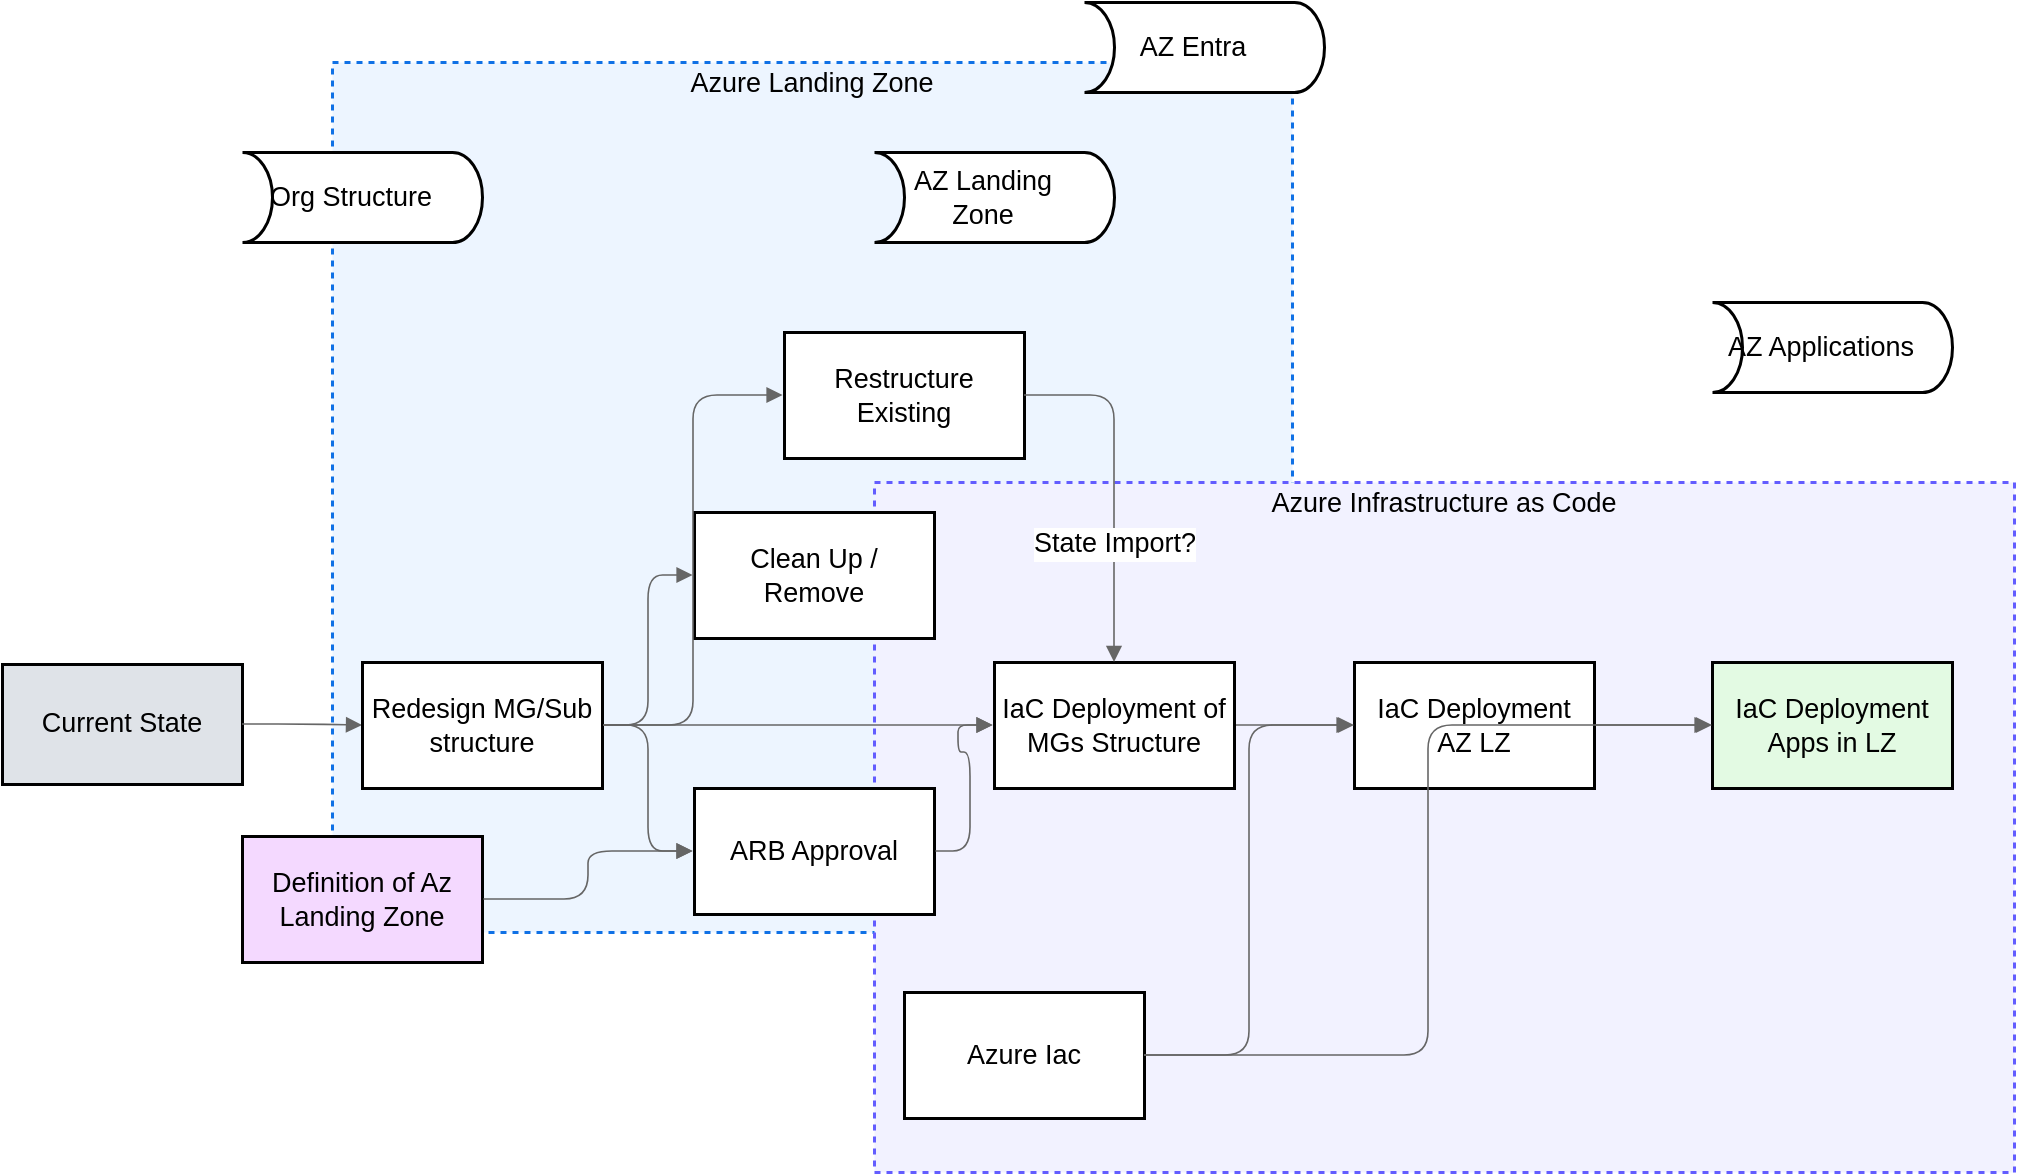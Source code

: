 <mxfile version="27.0.6" pages="2">
  <diagram name="How to get there" id="01ePc8Tuyl7z51Kn1E1f">
    <mxGraphModel dx="2050" dy="1063" grid="1" gridSize="10" guides="1" tooltips="1" connect="1" arrows="1" fold="1" page="1" pageScale="1" pageWidth="1100" pageHeight="850" math="0" shadow="0">
      <root>
        <mxCell id="0" />
        <mxCell id="1" parent="0" />
        <mxCell id="dud5a2MDrCl2JVzV9HfK-1" value="Azure Landing Zone" style="html=1;overflow=block;blockSpacing=1;whiteSpace=wrap;fontSize=13.5;align=center;spacing=3.8;verticalAlign=top;strokeColor=#1071e5;strokeOpacity=100;fillOpacity=100;fillColor=#edf5ff;dashed=1;fixDash=1;strokeWidth=1.5;lucidId=Sxqk2FWidzKk;" vertex="1" parent="1">
          <mxGeometry x="175" y="110" width="480" height="435" as="geometry" />
        </mxCell>
        <mxCell id="dud5a2MDrCl2JVzV9HfK-2" value="Azure Infrastructure as Code" style="html=1;overflow=block;blockSpacing=1;whiteSpace=wrap;fontSize=13.5;align=center;spacing=3.8;verticalAlign=top;strokeColor=#635dff;strokeOpacity=100;fillOpacity=100;fillColor=#f2f2ff;dashed=1;fixDash=1;strokeWidth=1.5;lucidId=Sxqkocr9w~X7;" vertex="1" parent="1">
          <mxGeometry x="446" y="320" width="570" height="345" as="geometry" />
        </mxCell>
        <mxCell id="dud5a2MDrCl2JVzV9HfK-3" value="Current State" style="html=1;overflow=block;blockSpacing=1;whiteSpace=wrap;fontSize=13.5;spacing=3.8;strokeOpacity=100;fillOpacity=100;fillColor=#dfe3e8;strokeWidth=1.5;lucidId=Sxqk0Hm0C1V8;" vertex="1" parent="1">
          <mxGeometry x="10" y="411" width="120" height="60" as="geometry" />
        </mxCell>
        <mxCell id="dud5a2MDrCl2JVzV9HfK-4" value="" style="html=1;jettySize=18;whiteSpace=wrap;fontSize=13;strokeColor=#666666;strokeOpacity=100;strokeWidth=0.8;rounded=1;arcSize=24;edgeStyle=orthogonalEdgeStyle;startArrow=none;endArrow=block;endFill=1;exitX=1;exitY=0.5;exitPerimeter=0;entryX=0;entryY=0.5;entryPerimeter=0;lucidId=Sxqku0y.~UKx;" edge="1" parent="1" source="dud5a2MDrCl2JVzV9HfK-3" target="dud5a2MDrCl2JVzV9HfK-5">
          <mxGeometry width="100" height="100" relative="1" as="geometry">
            <Array as="points" />
          </mxGeometry>
        </mxCell>
        <mxCell id="dud5a2MDrCl2JVzV9HfK-5" value="Redesign MG/Sub structure" style="html=1;overflow=block;blockSpacing=1;whiteSpace=wrap;fontSize=13.5;spacing=3.8;strokeOpacity=100;fillOpacity=100;fillColor=#ffffff;strokeWidth=1.5;lucidId=SxqklpzGklwg;" vertex="1" parent="1">
          <mxGeometry x="190" y="410" width="120" height="63" as="geometry" />
        </mxCell>
        <mxCell id="dud5a2MDrCl2JVzV9HfK-6" value="" style="html=1;jettySize=18;whiteSpace=wrap;fontSize=13;strokeColor=#666666;strokeOpacity=100;strokeWidth=0.8;rounded=1;arcSize=24;edgeStyle=orthogonalEdgeStyle;startArrow=none;endArrow=block;endFill=1;exitX=1.006;exitY=0.5;exitPerimeter=0;entryX=-0.006;entryY=0.5;entryPerimeter=0;lucidId=SxqkVcI6qq_b;" edge="1" parent="1" source="dud5a2MDrCl2JVzV9HfK-13" target="dud5a2MDrCl2JVzV9HfK-7">
          <mxGeometry width="100" height="100" relative="1" as="geometry">
            <Array as="points" />
          </mxGeometry>
        </mxCell>
        <mxCell id="dud5a2MDrCl2JVzV9HfK-7" value="IaC Deployment AZ LZ" style="html=1;overflow=block;blockSpacing=1;whiteSpace=wrap;fontSize=13.5;spacing=3.8;strokeOpacity=100;fillOpacity=100;fillColor=#ffffff;strokeWidth=1.5;lucidId=SxqkrNly4w6b;" vertex="1" parent="1">
          <mxGeometry x="686" y="410" width="120" height="63" as="geometry" />
        </mxCell>
        <mxCell id="dud5a2MDrCl2JVzV9HfK-8" value="" style="html=1;jettySize=18;whiteSpace=wrap;fontSize=13;strokeColor=#666666;strokeOpacity=100;strokeWidth=0.8;rounded=1;arcSize=24;edgeStyle=orthogonalEdgeStyle;startArrow=none;endArrow=block;endFill=1;exitX=1.006;exitY=0.5;exitPerimeter=0;entryX=-0.006;entryY=0.5;entryPerimeter=0;lucidId=SxqkLMN6eoeG;" edge="1" parent="1" source="dud5a2MDrCl2JVzV9HfK-7" target="dud5a2MDrCl2JVzV9HfK-9">
          <mxGeometry width="100" height="100" relative="1" as="geometry">
            <Array as="points" />
          </mxGeometry>
        </mxCell>
        <mxCell id="dud5a2MDrCl2JVzV9HfK-9" value="IaC Deployment Apps in LZ" style="html=1;overflow=block;blockSpacing=1;whiteSpace=wrap;fontSize=13.5;spacing=3.8;strokeOpacity=100;fillOpacity=100;fillColor=#e3fae3;strokeWidth=1.5;lucidId=Sxqkzc8BNDKJ;" vertex="1" parent="1">
          <mxGeometry x="865" y="410" width="120" height="63" as="geometry" />
        </mxCell>
        <mxCell id="dud5a2MDrCl2JVzV9HfK-10" value="" style="html=1;jettySize=18;whiteSpace=wrap;fontSize=13;strokeColor=#666666;strokeOpacity=100;strokeWidth=0.8;rounded=1;arcSize=24;edgeStyle=orthogonalEdgeStyle;startArrow=none;endArrow=block;endFill=1;exitX=1.006;exitY=0.5;exitPerimeter=0;entryX=-0.006;entryY=0.5;entryPerimeter=0;lucidId=SxqkxaxLo-bs;" edge="1" parent="1" source="dud5a2MDrCl2JVzV9HfK-5" target="dud5a2MDrCl2JVzV9HfK-11">
          <mxGeometry width="100" height="100" relative="1" as="geometry">
            <Array as="points" />
          </mxGeometry>
        </mxCell>
        <mxCell id="dud5a2MDrCl2JVzV9HfK-11" value="ARB Approval" style="html=1;overflow=block;blockSpacing=1;whiteSpace=wrap;fontSize=13.5;spacing=3.8;strokeOpacity=100;fillOpacity=100;fillColor=#ffffff;strokeWidth=1.5;lucidId=SxqkIjec7u__;" vertex="1" parent="1">
          <mxGeometry x="356" y="473" width="120" height="63" as="geometry" />
        </mxCell>
        <mxCell id="dud5a2MDrCl2JVzV9HfK-12" value="" style="html=1;jettySize=18;whiteSpace=wrap;fontSize=13;strokeColor=#666666;strokeOpacity=100;strokeWidth=0.8;rounded=1;arcSize=24;edgeStyle=orthogonalEdgeStyle;startArrow=none;endArrow=block;endFill=1;exitX=1.006;exitY=0.5;exitPerimeter=0;entryX=-0.006;entryY=0.5;entryPerimeter=0;lucidId=SxqkSs3SpOR9;" edge="1" parent="1" source="dud5a2MDrCl2JVzV9HfK-5" target="dud5a2MDrCl2JVzV9HfK-13">
          <mxGeometry width="100" height="100" relative="1" as="geometry">
            <Array as="points" />
          </mxGeometry>
        </mxCell>
        <mxCell id="dud5a2MDrCl2JVzV9HfK-13" value="IaC Deployment of MGs Structure" style="html=1;overflow=block;blockSpacing=1;whiteSpace=wrap;fontSize=13.5;spacing=3.8;strokeOpacity=100;fillOpacity=100;fillColor=#ffffff;strokeWidth=1.5;lucidId=SxqkCI.edLJd;" vertex="1" parent="1">
          <mxGeometry x="506" y="410" width="120" height="63" as="geometry" />
        </mxCell>
        <mxCell id="dud5a2MDrCl2JVzV9HfK-14" value="" style="html=1;jettySize=18;whiteSpace=wrap;fontSize=13;strokeColor=#666666;strokeOpacity=100;strokeWidth=0.8;rounded=1;arcSize=24;edgeStyle=orthogonalEdgeStyle;startArrow=none;endArrow=block;endFill=1;exitX=1.006;exitY=0.5;exitPerimeter=0;entryX=-0.006;entryY=0.5;entryPerimeter=0;lucidId=Sxqk6MGnsLut;" edge="1" parent="1" source="dud5a2MDrCl2JVzV9HfK-11" target="dud5a2MDrCl2JVzV9HfK-13">
          <mxGeometry width="100" height="100" relative="1" as="geometry">
            <Array as="points" />
          </mxGeometry>
        </mxCell>
        <mxCell id="dud5a2MDrCl2JVzV9HfK-15" style="html=1;overflow=block;blockSpacing=1;whiteSpace=wrap;shape=cylinder3;boundedLbl=1;size=15;lid=0;direction=south;fontSize=13.5;spacing=3.8;strokeOpacity=100;fillOpacity=100;rotation=180;fillColor=#ffffff;strokeWidth=1.5;lucidId=SxqkNHsehs.Z;" vertex="1" parent="1">
          <mxGeometry x="130" y="155" width="120" height="45" as="geometry" />
        </mxCell>
        <mxCell id="dud5a2MDrCl2JVzV9HfK-16" value="Org Structure" style="html=1;overflow=block;blockSpacing=1;whiteSpace=wrap;shape=cylinder3;boundedLbl=1;size=15;lid=0;direction=south;fontSize=13.5;spacing=3.8;strokeOpacity=100;fillOpacity=100;strokeWidth=1.5;lucidId=SxqkNHsehs.Z;fillColor=none;strokeColor=none;rotation=0;" vertex="1" parent="dud5a2MDrCl2JVzV9HfK-15">
          <mxGeometry width="120" height="45" relative="1" as="geometry" />
        </mxCell>
        <mxCell id="dud5a2MDrCl2JVzV9HfK-17" style="html=1;overflow=block;blockSpacing=1;whiteSpace=wrap;shape=cylinder3;boundedLbl=1;size=15;lid=0;direction=south;fontSize=13.5;spacing=3.8;strokeOpacity=100;fillOpacity=100;rotation=180;fillColor=#ffffff;strokeWidth=1.5;lucidId=SxqkKAxO-F2I;" vertex="1" parent="1">
          <mxGeometry x="446" y="155" width="120" height="45" as="geometry" />
        </mxCell>
        <mxCell id="dud5a2MDrCl2JVzV9HfK-18" value="AZ Landing Zone" style="html=1;overflow=block;blockSpacing=1;whiteSpace=wrap;shape=cylinder3;boundedLbl=1;size=15;lid=0;direction=south;fontSize=13.5;spacing=3.8;strokeOpacity=100;fillOpacity=100;strokeWidth=1.5;lucidId=SxqkKAxO-F2I;fillColor=none;strokeColor=none;rotation=0;" vertex="1" parent="dud5a2MDrCl2JVzV9HfK-17">
          <mxGeometry width="120" height="45" relative="1" as="geometry" />
        </mxCell>
        <mxCell id="dud5a2MDrCl2JVzV9HfK-19" style="html=1;overflow=block;blockSpacing=1;whiteSpace=wrap;shape=cylinder3;boundedLbl=1;size=15;lid=0;direction=south;fontSize=13.5;spacing=3.8;strokeOpacity=100;fillOpacity=100;rotation=180;fillColor=#ffffff;strokeWidth=1.5;lucidId=Sxqk2s0Kqmd.;" vertex="1" parent="1">
          <mxGeometry x="865" y="230" width="120" height="45" as="geometry" />
        </mxCell>
        <mxCell id="dud5a2MDrCl2JVzV9HfK-20" value="AZ Applications" style="html=1;overflow=block;blockSpacing=1;whiteSpace=wrap;shape=cylinder3;boundedLbl=1;size=15;lid=0;direction=south;fontSize=13.5;spacing=3.8;strokeOpacity=100;fillOpacity=100;strokeWidth=1.5;lucidId=Sxqk2s0Kqmd.;fillColor=none;strokeColor=none;rotation=0;" vertex="1" parent="dud5a2MDrCl2JVzV9HfK-19">
          <mxGeometry width="120" height="45" relative="1" as="geometry" />
        </mxCell>
        <mxCell id="dud5a2MDrCl2JVzV9HfK-21" style="html=1;overflow=block;blockSpacing=1;whiteSpace=wrap;shape=cylinder3;boundedLbl=1;size=15;lid=0;direction=south;fontSize=13.5;spacing=3.8;strokeOpacity=100;fillOpacity=100;rotation=180;fillColor=#ffffff;strokeWidth=1.5;lucidId=Sxqkk.dIg.LB;" vertex="1" parent="1">
          <mxGeometry x="551" y="80" width="120" height="45" as="geometry" />
        </mxCell>
        <mxCell id="dud5a2MDrCl2JVzV9HfK-22" value="AZ Entra" style="html=1;overflow=block;blockSpacing=1;whiteSpace=wrap;shape=cylinder3;boundedLbl=1;size=15;lid=0;direction=south;fontSize=13.5;spacing=3.8;strokeOpacity=100;fillOpacity=100;strokeWidth=1.5;lucidId=Sxqkk.dIg.LB;fillColor=none;strokeColor=none;rotation=0;" vertex="1" parent="dud5a2MDrCl2JVzV9HfK-21">
          <mxGeometry width="120" height="45" relative="1" as="geometry" />
        </mxCell>
        <mxCell id="dud5a2MDrCl2JVzV9HfK-23" value="Azure Iac" style="html=1;overflow=block;blockSpacing=1;whiteSpace=wrap;fontSize=13.5;spacing=3.8;strokeOpacity=100;fillOpacity=100;fillColor=#ffffff;strokeWidth=1.5;lucidId=Sxqkz5-p-D4P;" vertex="1" parent="1">
          <mxGeometry x="461" y="575" width="120" height="63" as="geometry" />
        </mxCell>
        <mxCell id="dud5a2MDrCl2JVzV9HfK-24" value="" style="html=1;jettySize=18;whiteSpace=wrap;fontSize=13;strokeColor=#666666;strokeOpacity=100;strokeWidth=0.8;rounded=1;arcSize=24;edgeStyle=orthogonalEdgeStyle;startArrow=none;endArrow=block;endFill=1;exitX=1;exitY=0.5;exitPerimeter=0;entryX=0;entryY=0.5;entryPerimeter=0;lucidId=SxqkA_BRSxt0;" edge="1" parent="1" source="dud5a2MDrCl2JVzV9HfK-23" target="dud5a2MDrCl2JVzV9HfK-7">
          <mxGeometry width="100" height="100" relative="1" as="geometry">
            <Array as="points" />
          </mxGeometry>
        </mxCell>
        <mxCell id="dud5a2MDrCl2JVzV9HfK-25" value="" style="html=1;jettySize=18;whiteSpace=wrap;fontSize=13;strokeColor=#666666;strokeOpacity=100;strokeWidth=0.8;rounded=1;arcSize=24;edgeStyle=orthogonalEdgeStyle;startArrow=none;endArrow=block;endFill=1;exitX=1;exitY=0.5;exitPerimeter=0;entryX=0;entryY=0.5;entryPerimeter=0;lucidId=Sxqk9Z.C2EiX;" edge="1" parent="1" source="dud5a2MDrCl2JVzV9HfK-23" target="dud5a2MDrCl2JVzV9HfK-9">
          <mxGeometry width="100" height="100" relative="1" as="geometry">
            <Array as="points" />
          </mxGeometry>
        </mxCell>
        <mxCell id="dud5a2MDrCl2JVzV9HfK-26" value="" style="html=1;jettySize=18;whiteSpace=wrap;fontSize=13;strokeColor=#666666;strokeOpacity=100;strokeWidth=0.8;rounded=1;arcSize=24;edgeStyle=orthogonalEdgeStyle;startArrow=none;endArrow=block;endFill=1;exitX=1.006;exitY=0.5;exitPerimeter=0;entryX=-0.006;entryY=0.5;entryPerimeter=0;lucidId=Sxqk7q6WeqQ0;" edge="1" parent="1" source="dud5a2MDrCl2JVzV9HfK-5" target="dud5a2MDrCl2JVzV9HfK-27">
          <mxGeometry width="100" height="100" relative="1" as="geometry">
            <Array as="points" />
          </mxGeometry>
        </mxCell>
        <mxCell id="dud5a2MDrCl2JVzV9HfK-27" value="Clean Up / Remove" style="html=1;overflow=block;blockSpacing=1;whiteSpace=wrap;fontSize=13.5;spacing=3.8;strokeOpacity=100;fillOpacity=100;fillColor=#ffffff;strokeWidth=1.5;lucidId=SxqkGKeazQV9;" vertex="1" parent="1">
          <mxGeometry x="356" y="335" width="120" height="63" as="geometry" />
        </mxCell>
        <mxCell id="dud5a2MDrCl2JVzV9HfK-28" value="" style="html=1;jettySize=18;whiteSpace=wrap;fontSize=13;strokeColor=#666666;strokeOpacity=100;strokeWidth=0.8;rounded=1;arcSize=24;edgeStyle=orthogonalEdgeStyle;startArrow=none;endArrow=block;endFill=1;exitX=1.006;exitY=0.5;exitPerimeter=0;entryX=-0.006;entryY=0.5;entryPerimeter=0;lucidId=Sxqkz4a_RNcN;" edge="1" parent="1" source="dud5a2MDrCl2JVzV9HfK-5" target="dud5a2MDrCl2JVzV9HfK-29">
          <mxGeometry width="100" height="100" relative="1" as="geometry">
            <Array as="points" />
          </mxGeometry>
        </mxCell>
        <mxCell id="dud5a2MDrCl2JVzV9HfK-29" value="Restructure Existing" style="html=1;overflow=block;blockSpacing=1;whiteSpace=wrap;fontSize=13.5;spacing=3.8;strokeOpacity=100;fillOpacity=100;fillColor=#ffffff;strokeWidth=1.5;lucidId=Sxqk~2UW5W3z;" vertex="1" parent="1">
          <mxGeometry x="401" y="245" width="120" height="63" as="geometry" />
        </mxCell>
        <mxCell id="dud5a2MDrCl2JVzV9HfK-30" value="" style="html=1;jettySize=18;whiteSpace=wrap;fontSize=13;strokeColor=#666666;strokeOpacity=100;strokeWidth=0.8;rounded=1;arcSize=24;edgeStyle=orthogonalEdgeStyle;startArrow=none;endArrow=block;endFill=1;exitX=1;exitY=0.5;exitPerimeter=0;entryX=0.5;entryY=0;entryPerimeter=0;lucidId=SxqkRakdEU-y;" edge="1" parent="1" source="dud5a2MDrCl2JVzV9HfK-29" target="dud5a2MDrCl2JVzV9HfK-13">
          <mxGeometry width="100" height="100" relative="1" as="geometry">
            <Array as="points" />
          </mxGeometry>
        </mxCell>
        <mxCell id="dud5a2MDrCl2JVzV9HfK-31" value="State Import?" style="text;html=1;resizable=0;labelBackgroundColor=default;align=center;verticalAlign=middle;fontSize=13.5;" vertex="1" parent="dud5a2MDrCl2JVzV9HfK-30">
          <mxGeometry x="0.336" relative="1" as="geometry" />
        </mxCell>
        <mxCell id="dud5a2MDrCl2JVzV9HfK-32" value="Definition of Az Landing Zone" style="html=1;overflow=block;blockSpacing=1;whiteSpace=wrap;fontSize=13.5;spacing=3.8;strokeOpacity=100;fillOpacity=100;fillColor=#f4d9ff;strokeWidth=1.5;lucidId=SxqkV8HhgNfx;" vertex="1" parent="1">
          <mxGeometry x="130" y="497" width="120" height="63" as="geometry" />
        </mxCell>
        <mxCell id="dud5a2MDrCl2JVzV9HfK-33" value="" style="html=1;jettySize=18;whiteSpace=wrap;fontSize=13;strokeColor=#666666;strokeOpacity=100;strokeWidth=0.8;rounded=1;arcSize=24;edgeStyle=orthogonalEdgeStyle;startArrow=none;endArrow=block;endFill=1;exitX=1.006;exitY=0.5;exitPerimeter=0;entryX=-0.006;entryY=0.5;entryPerimeter=0;lucidId=3xqkKLyyLAeR;" edge="1" parent="1" source="dud5a2MDrCl2JVzV9HfK-32" target="dud5a2MDrCl2JVzV9HfK-11">
          <mxGeometry width="100" height="100" relative="1" as="geometry">
            <Array as="points" />
          </mxGeometry>
        </mxCell>
      </root>
    </mxGraphModel>
  </diagram>
  <diagram id="xYhPtKgttxivEb7-U0X2" name="Future State">
    <mxGraphModel dx="1633" dy="1417" grid="1" gridSize="10" guides="1" tooltips="1" connect="1" arrows="1" fold="1" page="1" pageScale="1" pageWidth="1100" pageHeight="850" math="0" shadow="0">
      <root>
        <mxCell id="0" />
        <mxCell id="1" parent="0" />
        <mxCell id="N81fPsQnxMyoQILsTn9--76" value="Platform" style="rounded=0;whiteSpace=wrap;html=1;fillColor=none;strokeColor=#6c8ebf;verticalAlign=top;fontColor=#003366;fontStyle=1;dashed=1;shadow=1;" vertex="1" parent="1">
          <mxGeometry x="1110" y="530" width="440" height="310" as="geometry" />
        </mxCell>
        <mxCell id="N81fPsQnxMyoQILsTn9--78" value="Application Based LZs" style="rounded=0;whiteSpace=wrap;html=1;fillColor=none;strokeColor=#666666;verticalAlign=top;fontColor=#333333;fontStyle=1;dashed=1;shadow=1;" vertex="1" parent="1">
          <mxGeometry x="1885" y="581.5" width="260" height="240" as="geometry" />
        </mxCell>
        <mxCell id="N81fPsQnxMyoQILsTn9--79" value="Domain Based LZs" style="rounded=0;whiteSpace=wrap;html=1;fillColor=none;strokeColor=#666666;verticalAlign=top;fontColor=#333333;fontStyle=1;dashed=1;shadow=1;" vertex="1" parent="1">
          <mxGeometry x="2175" y="581.5" width="260" height="240" as="geometry" />
        </mxCell>
        <mxCell id="N81fPsQnxMyoQILsTn9--77" value="Landing Zones" style="rounded=0;whiteSpace=wrap;html=1;fillColor=none;strokeColor=#6c8ebf;verticalAlign=top;fontColor=#003366;fontStyle=1;dashed=1;shadow=1;" vertex="1" parent="1">
          <mxGeometry x="1580.5" y="530" width="1169.5" height="310" as="geometry" />
        </mxCell>
        <mxCell id="N81fPsQnxMyoQILsTn9--38" value="Management" style="image;aspect=fixed;html=1;points=[];align=center;fontSize=12;image=img/lib/azure2/general/Subscriptions.svg;" vertex="1" parent="1">
          <mxGeometry x="1162.61" y="645" width="24.79" height="40" as="geometry" />
        </mxCell>
        <mxCell id="N81fPsQnxMyoQILsTn9--51" style="edgeStyle=orthogonalEdgeStyle;rounded=1;orthogonalLoop=1;jettySize=auto;html=1;exitX=0.5;exitY=1;exitDx=0;exitDy=0;exitPerimeter=0;fillColor=#f5f5f5;strokeColor=#666666;curved=0;" edge="1" parent="1" source="N81fPsQnxMyoQILsTn9--41" target="N81fPsQnxMyoQILsTn9--42">
          <mxGeometry relative="1" as="geometry" />
        </mxCell>
        <mxCell id="N81fPsQnxMyoQILsTn9--56" style="edgeStyle=orthogonalEdgeStyle;rounded=1;orthogonalLoop=1;jettySize=auto;html=1;exitX=0.5;exitY=1;exitDx=0;exitDy=0;exitPerimeter=0;curved=0;fillColor=#f5f5f5;strokeColor=#666666;" edge="1" parent="1" source="N81fPsQnxMyoQILsTn9--41" target="N81fPsQnxMyoQILsTn9--52">
          <mxGeometry relative="1" as="geometry" />
        </mxCell>
        <mxCell id="N81fPsQnxMyoQILsTn9--41" value="Tenant Root group" style="image;aspect=fixed;html=1;points=[[0,0.5,0,0,0],[0.5,0,0,0,0],[0.5,1,0,0,0],[1,0.5,0,0,0]];align=center;fontSize=12;image=img/lib/azure2/general/Management_Groups.svg;" vertex="1" parent="1">
          <mxGeometry x="1720" y="5" width="40" height="38.79" as="geometry" />
        </mxCell>
        <mxCell id="N81fPsQnxMyoQILsTn9--50" style="edgeStyle=orthogonalEdgeStyle;rounded=1;orthogonalLoop=1;jettySize=auto;html=1;exitX=0.5;exitY=1;exitDx=0;exitDy=0;exitPerimeter=0;curved=0;fillColor=#f5f5f5;strokeColor=#666666;" edge="1" parent="1" source="N81fPsQnxMyoQILsTn9--42" target="N81fPsQnxMyoQILsTn9--43">
          <mxGeometry relative="1" as="geometry" />
        </mxCell>
        <mxCell id="N81fPsQnxMyoQILsTn9--42" value="Platform" style="image;aspect=fixed;html=1;points=[[0,0.5,0,0,0],[0.5,0,0,0,0],[0.5,1,0,0,0],[1,0.5,0,0,0]];align=center;fontSize=12;image=img/lib/azure2/general/Management_Groups.svg;" vertex="1" parent="1">
          <mxGeometry x="1315" y="286.21" width="40" height="38.79" as="geometry" />
        </mxCell>
        <mxCell id="N81fPsQnxMyoQILsTn9--43" value="Management" style="image;aspect=fixed;html=1;points=[[0,0.5,0,0,0],[0.5,0,0,0,0],[0.5,1,0,0,0],[1,0.5,0,0,0]];align=center;fontSize=12;image=img/lib/azure2/general/Management_Groups.svg;" vertex="1" parent="1">
          <mxGeometry x="1155" y="445" width="40" height="38.79" as="geometry" />
        </mxCell>
        <mxCell id="N81fPsQnxMyoQILsTn9--44" value="Identity" style="image;aspect=fixed;html=1;points=[[0,0.5,0,0,0],[0.5,0,0,0,0],[0.5,1,0,0,0],[1,0.5,0,0,0]];align=center;fontSize=12;image=img/lib/azure2/general/Management_Groups.svg;" vertex="1" parent="1">
          <mxGeometry x="1315" y="445" width="40" height="38.79" as="geometry" />
        </mxCell>
        <mxCell id="N81fPsQnxMyoQILsTn9--45" value="Connectivity" style="image;aspect=fixed;html=1;points=[[0,0.5,0,0,0],[0.5,0,0,0,0],[0.5,1,0,0,0],[1,0.5,0,0,0]];align=center;fontSize=12;image=img/lib/azure2/general/Management_Groups.svg;" vertex="1" parent="1">
          <mxGeometry x="1475" y="445" width="40" height="38.79" as="geometry" />
        </mxCell>
        <mxCell id="N81fPsQnxMyoQILsTn9--48" style="edgeStyle=orthogonalEdgeStyle;rounded=1;orthogonalLoop=1;jettySize=auto;html=1;exitX=0.5;exitY=1;exitDx=0;exitDy=0;exitPerimeter=0;entryX=0.5;entryY=0;entryDx=0;entryDy=0;entryPerimeter=0;curved=0;fillColor=#f5f5f5;strokeColor=#666666;" edge="1" parent="1" source="N81fPsQnxMyoQILsTn9--42" target="N81fPsQnxMyoQILsTn9--44">
          <mxGeometry relative="1" as="geometry" />
        </mxCell>
        <mxCell id="N81fPsQnxMyoQILsTn9--49" style="edgeStyle=orthogonalEdgeStyle;rounded=1;orthogonalLoop=1;jettySize=auto;html=1;exitX=0.5;exitY=1;exitDx=0;exitDy=0;exitPerimeter=0;entryX=0.516;entryY=-0.05;entryDx=0;entryDy=0;entryPerimeter=0;curved=0;fillColor=#f5f5f5;strokeColor=#666666;" edge="1" parent="1" source="N81fPsQnxMyoQILsTn9--42" target="N81fPsQnxMyoQILsTn9--45">
          <mxGeometry relative="1" as="geometry" />
        </mxCell>
        <mxCell id="N81fPsQnxMyoQILsTn9--57" style="edgeStyle=orthogonalEdgeStyle;rounded=1;orthogonalLoop=1;jettySize=auto;html=1;exitX=0.5;exitY=1;exitDx=0;exitDy=0;exitPerimeter=0;curved=0;fillColor=#f5f5f5;strokeColor=#666666;" edge="1" parent="1" source="N81fPsQnxMyoQILsTn9--52" target="N81fPsQnxMyoQILsTn9--53">
          <mxGeometry relative="1" as="geometry" />
        </mxCell>
        <mxCell id="N81fPsQnxMyoQILsTn9--58" style="edgeStyle=orthogonalEdgeStyle;rounded=1;orthogonalLoop=1;jettySize=auto;html=1;exitX=0.5;exitY=1;exitDx=0;exitDy=0;exitPerimeter=0;curved=0;fillColor=#f5f5f5;strokeColor=#666666;" edge="1" parent="1" source="N81fPsQnxMyoQILsTn9--52" target="N81fPsQnxMyoQILsTn9--54">
          <mxGeometry relative="1" as="geometry" />
        </mxCell>
        <mxCell id="N81fPsQnxMyoQILsTn9--52" value="Landing Zones" style="image;aspect=fixed;html=1;points=[[0,0.5,0,0,0],[0.5,0,0,0,0],[0.5,1,0,0,0],[1,0.5,0,0,0]];align=center;fontSize=12;image=img/lib/azure2/general/Management_Groups.svg;" vertex="1" parent="1">
          <mxGeometry x="2125.29" y="286.21" width="40" height="38.79" as="geometry" />
        </mxCell>
        <mxCell id="N81fPsQnxMyoQILsTn9--53" value="Corp" style="image;aspect=fixed;html=1;points=[[0,0.5,0,0,0],[0.5,0,0,0,0],[0.5,1,0,0,0],[1,0.5,0,0,0]];align=center;fontSize=12;image=img/lib/azure2/general/Management_Groups.svg;" vertex="1" parent="1">
          <mxGeometry x="1830" y="445" width="40" height="38.79" as="geometry" />
        </mxCell>
        <mxCell id="N81fPsQnxMyoQILsTn9--54" value="Online" style="image;aspect=fixed;html=1;points=[[0,0.5,0,0,0],[0.5,0,0,0,0],[0.5,1,0,0,0],[1,0.5,0,0,0]];align=center;fontSize=12;image=img/lib/azure2/general/Management_Groups.svg;" vertex="1" parent="1">
          <mxGeometry x="2125.29" y="445" width="40" height="38.79" as="geometry" />
        </mxCell>
        <mxCell id="N81fPsQnxMyoQILsTn9--55" value="Sandbox" style="image;aspect=fixed;html=1;points=[[0,0.5,0,0,0],[0.5,0,0,0,0],[0.5,1,0,0,0],[1,0.5,0,0,0]];align=center;fontSize=12;image=img/lib/azure2/general/Management_Groups.svg;" vertex="1" parent="1">
          <mxGeometry x="2565.29" y="445" width="40" height="38.79" as="geometry" />
        </mxCell>
        <mxCell id="N81fPsQnxMyoQILsTn9--59" style="edgeStyle=orthogonalEdgeStyle;rounded=1;orthogonalLoop=1;jettySize=auto;html=1;exitX=0.5;exitY=1;exitDx=0;exitDy=0;exitPerimeter=0;entryX=0.5;entryY=0;entryDx=0;entryDy=0;entryPerimeter=0;curved=0;fillColor=#f5f5f5;strokeColor=#666666;" edge="1" parent="1" source="N81fPsQnxMyoQILsTn9--52" target="N81fPsQnxMyoQILsTn9--55">
          <mxGeometry relative="1" as="geometry" />
        </mxCell>
        <mxCell id="N81fPsQnxMyoQILsTn9--61" value="Identity" style="image;aspect=fixed;html=1;points=[];align=center;fontSize=12;image=img/lib/azure2/general/Subscriptions.svg;" vertex="1" parent="1">
          <mxGeometry x="1322.61" y="645" width="24.79" height="40" as="geometry" />
        </mxCell>
        <mxCell id="N81fPsQnxMyoQILsTn9--62" value="Connectivity" style="image;aspect=fixed;html=1;points=[];align=center;fontSize=12;image=img/lib/azure2/general/Subscriptions.svg;" vertex="1" parent="1">
          <mxGeometry x="1482.61" y="645" width="24.79" height="40" as="geometry" />
        </mxCell>
        <mxCell id="N81fPsQnxMyoQILsTn9--64" value="Platform Tools&lt;div&gt;Non-Prod&lt;/div&gt;" style="image;aspect=fixed;html=1;points=[];align=center;fontSize=12;image=img/lib/azure2/general/Subscriptions.svg;" vertex="1" parent="1">
          <mxGeometry x="1620.5" y="615" width="24.79" height="40" as="geometry" />
        </mxCell>
        <mxCell id="N81fPsQnxMyoQILsTn9--65" value="Platform Tools&lt;div&gt;Production&lt;/div&gt;" style="image;aspect=fixed;html=1;points=[];align=center;fontSize=12;image=img/lib/azure2/general/Subscriptions.svg;" vertex="1" parent="1">
          <mxGeometry x="1680" y="655" width="24.79" height="40" as="geometry" />
        </mxCell>
        <mxCell id="N81fPsQnxMyoQILsTn9--66" value="Shared Services" style="image;aspect=fixed;html=1;points=[];align=center;fontSize=12;image=img/lib/azure2/general/Subscriptions.svg;" vertex="1" parent="1">
          <mxGeometry x="1790" y="618.5" width="24.79" height="40" as="geometry" />
        </mxCell>
        <mxCell id="N81fPsQnxMyoQILsTn9--67" value="App 1 LZ&lt;div&gt;Dev&lt;/div&gt;" style="image;aspect=fixed;html=1;points=[];align=center;fontSize=12;image=img/lib/azure2/general/Subscriptions.svg;" vertex="1" parent="1">
          <mxGeometry x="1945.0" y="611.5" width="24.79" height="40" as="geometry" />
        </mxCell>
        <mxCell id="N81fPsQnxMyoQILsTn9--68" value="App 1 LZ&lt;div&gt;QA&lt;/div&gt;" style="image;aspect=fixed;html=1;points=[];align=center;fontSize=12;image=img/lib/azure2/general/Subscriptions.svg;" vertex="1" parent="1">
          <mxGeometry x="2007.39" y="651.5" width="24.79" height="40" as="geometry" />
        </mxCell>
        <mxCell id="N81fPsQnxMyoQILsTn9--69" value="App 1 LZ&lt;div&gt;Prod&lt;/div&gt;" style="image;aspect=fixed;html=1;points=[];align=center;fontSize=12;image=img/lib/azure2/general/Subscriptions.svg;" vertex="1" parent="1">
          <mxGeometry x="2062.39" y="701.5" width="24.79" height="40" as="geometry" />
        </mxCell>
        <mxCell id="N81fPsQnxMyoQILsTn9--70" value="Domain 1 LZ&lt;div&gt;Dev&lt;/div&gt;" style="image;aspect=fixed;html=1;points=[];align=center;fontSize=12;image=img/lib/azure2/general/Subscriptions.svg;" vertex="1" parent="1">
          <mxGeometry x="2233.8" y="631.5" width="24.79" height="40" as="geometry" />
        </mxCell>
        <mxCell id="N81fPsQnxMyoQILsTn9--71" value="Domain 1 LZ&lt;div&gt;QA&lt;/div&gt;" style="image;aspect=fixed;html=1;points=[];align=center;fontSize=12;image=img/lib/azure2/general/Subscriptions.svg;" vertex="1" parent="1">
          <mxGeometry x="2296.19" y="671.5" width="24.79" height="40" as="geometry" />
        </mxCell>
        <mxCell id="N81fPsQnxMyoQILsTn9--72" value="Domain 1 LZ&lt;div&gt;Prod&lt;/div&gt;" style="image;aspect=fixed;html=1;points=[];align=center;fontSize=12;image=img/lib/azure2/general/Subscriptions.svg;" vertex="1" parent="1">
          <mxGeometry x="2351.19" y="721.5" width="24.79" height="40" as="geometry" />
        </mxCell>
        <mxCell id="N81fPsQnxMyoQILsTn9--73" value="Sandbox 1" style="image;aspect=fixed;html=1;points=[];align=center;fontSize=12;image=img/lib/azure2/general/Subscriptions.svg;" vertex="1" parent="1">
          <mxGeometry x="2500" y="608.5" width="24.79" height="40" as="geometry" />
        </mxCell>
        <mxCell id="N81fPsQnxMyoQILsTn9--74" value="Sandbox 2" style="image;aspect=fixed;html=1;points=[];align=center;fontSize=12;image=img/lib/azure2/general/Subscriptions.svg;" vertex="1" parent="1">
          <mxGeometry x="2582.6" y="671.5" width="24.79" height="40" as="geometry" />
        </mxCell>
        <mxCell id="N81fPsQnxMyoQILsTn9--75" value="Domain 1 Sandbox" style="image;aspect=fixed;html=1;points=[];align=center;fontSize=12;image=img/lib/azure2/general/Subscriptions.svg;" vertex="1" parent="1">
          <mxGeometry x="2657.39" y="721.5" width="24.79" height="40" as="geometry" />
        </mxCell>
      </root>
    </mxGraphModel>
  </diagram>
</mxfile>
